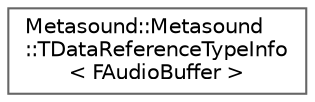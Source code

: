 digraph "Graphical Class Hierarchy"
{
 // INTERACTIVE_SVG=YES
 // LATEX_PDF_SIZE
  bgcolor="transparent";
  edge [fontname=Helvetica,fontsize=10,labelfontname=Helvetica,labelfontsize=10];
  node [fontname=Helvetica,fontsize=10,shape=box,height=0.2,width=0.4];
  rankdir="LR";
  Node0 [id="Node000000",label="Metasound::Metasound\l::TDataReferenceTypeInfo\l\< FAudioBuffer \>",height=0.2,width=0.4,color="grey40", fillcolor="white", style="filled",URL="$dd/df5/structMetasound_1_1_1_1Metasound_1_1TDataReferenceTypeInfo_3_01FAudioBuffer_01_4.html",tooltip=" "];
}
